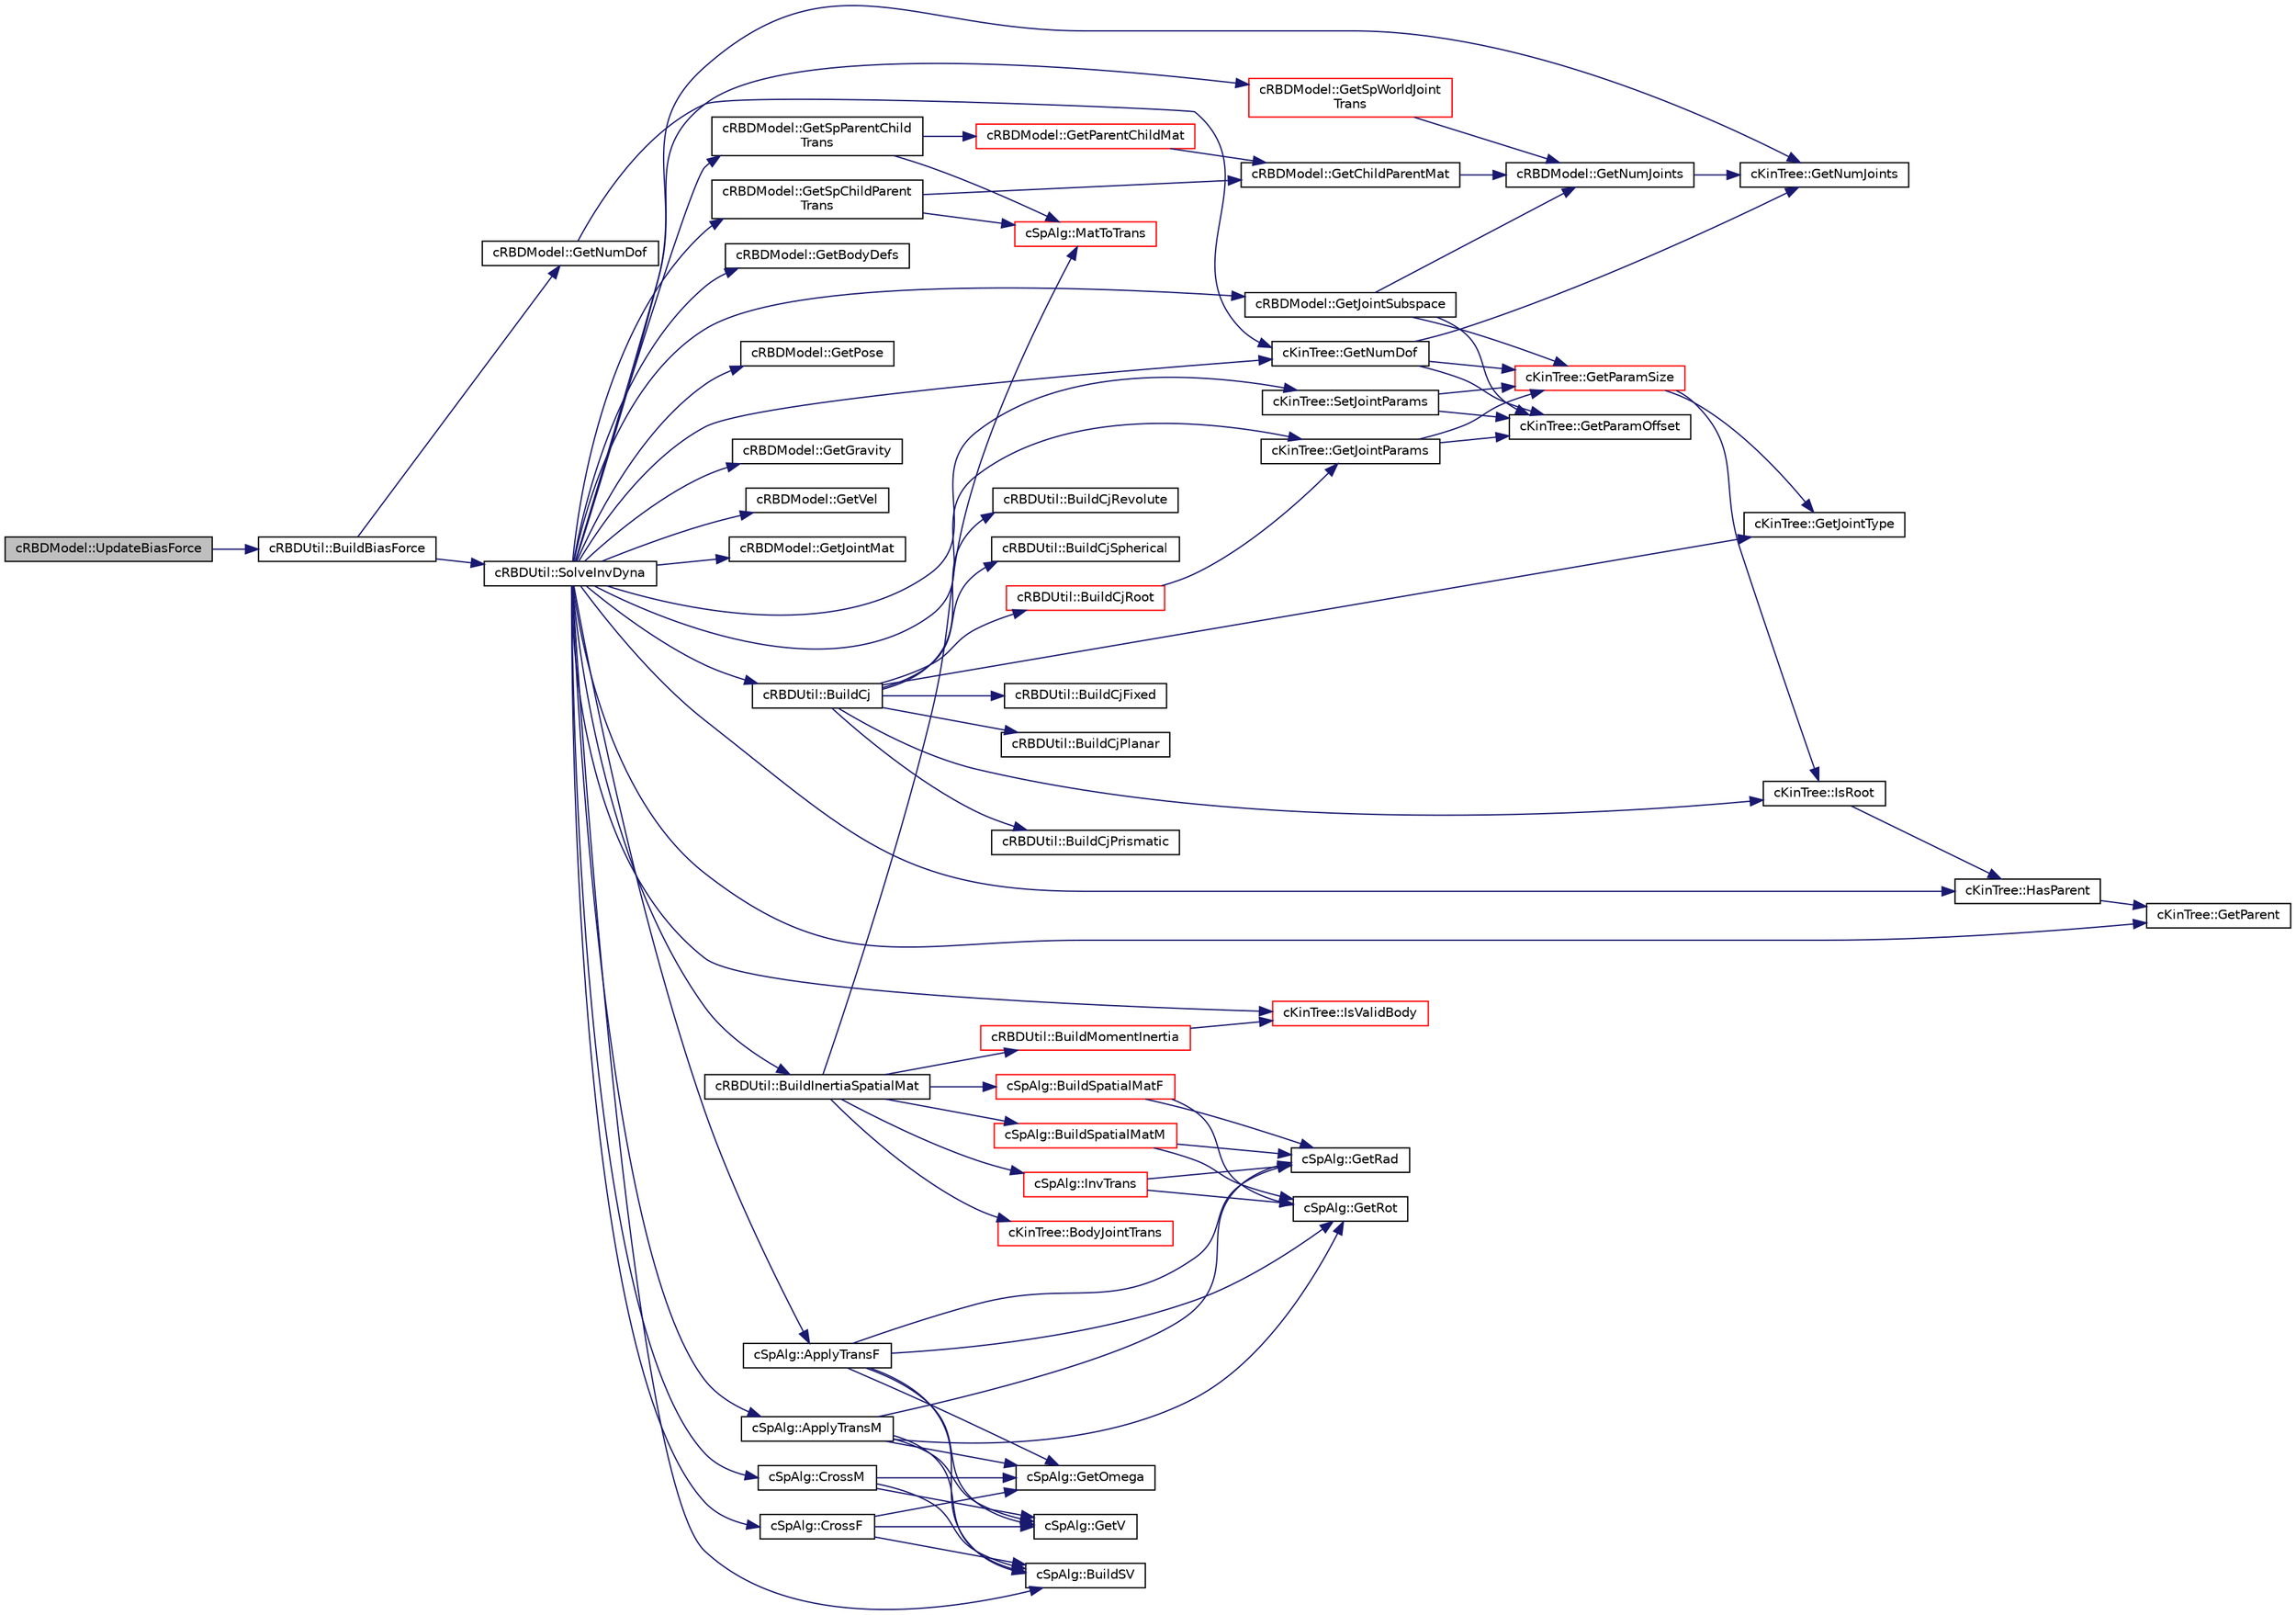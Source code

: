 digraph "cRBDModel::UpdateBiasForce"
{
 // LATEX_PDF_SIZE
  edge [fontname="Helvetica",fontsize="10",labelfontname="Helvetica",labelfontsize="10"];
  node [fontname="Helvetica",fontsize="10",shape=record];
  rankdir="LR";
  Node1 [label="cRBDModel::UpdateBiasForce",height=0.2,width=0.4,color="black", fillcolor="grey75", style="filled", fontcolor="black",tooltip=" "];
  Node1 -> Node2 [color="midnightblue",fontsize="10",style="solid",fontname="Helvetica"];
  Node2 [label="cRBDUtil::BuildBiasForce",height=0.2,width=0.4,color="black", fillcolor="white", style="filled",URL="$classc_r_b_d_util.html#a5ea3c5b2030a24e2228d161f8d5edc5d",tooltip=" "];
  Node2 -> Node3 [color="midnightblue",fontsize="10",style="solid",fontname="Helvetica"];
  Node3 [label="cRBDModel::GetNumDof",height=0.2,width=0.4,color="black", fillcolor="white", style="filled",URL="$classc_r_b_d_model.html#a22205a90ee15099d82b2ca32a8af6db7",tooltip=" "];
  Node3 -> Node4 [color="midnightblue",fontsize="10",style="solid",fontname="Helvetica"];
  Node4 [label="cKinTree::GetNumDof",height=0.2,width=0.4,color="black", fillcolor="white", style="filled",URL="$classc_kin_tree.html#abb4cab7f985f62308d4b36fdcd5c6145",tooltip=" "];
  Node4 -> Node5 [color="midnightblue",fontsize="10",style="solid",fontname="Helvetica"];
  Node5 [label="cKinTree::GetNumJoints",height=0.2,width=0.4,color="black", fillcolor="white", style="filled",URL="$classc_kin_tree.html#ac840b501e27e6ce46d208b7d033f21d4",tooltip=" "];
  Node4 -> Node6 [color="midnightblue",fontsize="10",style="solid",fontname="Helvetica"];
  Node6 [label="cKinTree::GetParamOffset",height=0.2,width=0.4,color="black", fillcolor="white", style="filled",URL="$classc_kin_tree.html#aba4aced4cc6c401006617e288e84e723",tooltip=" "];
  Node4 -> Node7 [color="midnightblue",fontsize="10",style="solid",fontname="Helvetica"];
  Node7 [label="cKinTree::GetParamSize",height=0.2,width=0.4,color="red", fillcolor="white", style="filled",URL="$classc_kin_tree.html#ad5d21e19a354b6e8f5406e9167f12161",tooltip=" "];
  Node7 -> Node9 [color="midnightblue",fontsize="10",style="solid",fontname="Helvetica"];
  Node9 [label="cKinTree::GetJointType",height=0.2,width=0.4,color="black", fillcolor="white", style="filled",URL="$classc_kin_tree.html#a891d52af51a7a1bced694634c2f70ee9",tooltip=" "];
  Node7 -> Node10 [color="midnightblue",fontsize="10",style="solid",fontname="Helvetica"];
  Node10 [label="cKinTree::IsRoot",height=0.2,width=0.4,color="black", fillcolor="white", style="filled",URL="$classc_kin_tree.html#ab4c2a8b42b254dc54e15e71684045a0a",tooltip=" "];
  Node10 -> Node11 [color="midnightblue",fontsize="10",style="solid",fontname="Helvetica"];
  Node11 [label="cKinTree::HasParent",height=0.2,width=0.4,color="black", fillcolor="white", style="filled",URL="$classc_kin_tree.html#a434aca959d5ef55a491381c7b8d90527",tooltip=" "];
  Node11 -> Node12 [color="midnightblue",fontsize="10",style="solid",fontname="Helvetica"];
  Node12 [label="cKinTree::GetParent",height=0.2,width=0.4,color="black", fillcolor="white", style="filled",URL="$classc_kin_tree.html#a593b283c1ce6a9fa8eb75cb9dc7396f6",tooltip=" "];
  Node2 -> Node13 [color="midnightblue",fontsize="10",style="solid",fontname="Helvetica"];
  Node13 [label="cRBDUtil::SolveInvDyna",height=0.2,width=0.4,color="black", fillcolor="white", style="filled",URL="$classc_r_b_d_util.html#ae2dc89644721027f09ba58f9c38b0b5c",tooltip=" "];
  Node13 -> Node14 [color="midnightblue",fontsize="10",style="solid",fontname="Helvetica"];
  Node14 [label="cSpAlg::ApplyTransF",height=0.2,width=0.4,color="black", fillcolor="white", style="filled",URL="$classc_sp_alg.html#a2eac0e29676ab3d3304eb88054c8ebe3",tooltip=" "];
  Node14 -> Node15 [color="midnightblue",fontsize="10",style="solid",fontname="Helvetica"];
  Node15 [label="cSpAlg::BuildSV",height=0.2,width=0.4,color="black", fillcolor="white", style="filled",URL="$classc_sp_alg.html#a5d8935f5eb6a88eb591a19ec414c1953",tooltip=" "];
  Node14 -> Node16 [color="midnightblue",fontsize="10",style="solid",fontname="Helvetica"];
  Node16 [label="cSpAlg::GetOmega",height=0.2,width=0.4,color="black", fillcolor="white", style="filled",URL="$classc_sp_alg.html#a1f6d2eed1bc8bee53540c8c027cea7f9",tooltip=" "];
  Node14 -> Node17 [color="midnightblue",fontsize="10",style="solid",fontname="Helvetica"];
  Node17 [label="cSpAlg::GetRad",height=0.2,width=0.4,color="black", fillcolor="white", style="filled",URL="$classc_sp_alg.html#af10329ae21e62779de182b68aec7b437",tooltip=" "];
  Node14 -> Node18 [color="midnightblue",fontsize="10",style="solid",fontname="Helvetica"];
  Node18 [label="cSpAlg::GetRot",height=0.2,width=0.4,color="black", fillcolor="white", style="filled",URL="$classc_sp_alg.html#a3c3fa40ec253c0bdf9cc2278da8656f6",tooltip=" "];
  Node14 -> Node19 [color="midnightblue",fontsize="10",style="solid",fontname="Helvetica"];
  Node19 [label="cSpAlg::GetV",height=0.2,width=0.4,color="black", fillcolor="white", style="filled",URL="$classc_sp_alg.html#a3c44fc96b8e8b13f6a208f05bc3db8d4",tooltip=" "];
  Node13 -> Node20 [color="midnightblue",fontsize="10",style="solid",fontname="Helvetica"];
  Node20 [label="cSpAlg::ApplyTransM",height=0.2,width=0.4,color="black", fillcolor="white", style="filled",URL="$classc_sp_alg.html#a665293137b4c80b2dc7cefdb4846a441",tooltip=" "];
  Node20 -> Node15 [color="midnightblue",fontsize="10",style="solid",fontname="Helvetica"];
  Node20 -> Node16 [color="midnightblue",fontsize="10",style="solid",fontname="Helvetica"];
  Node20 -> Node17 [color="midnightblue",fontsize="10",style="solid",fontname="Helvetica"];
  Node20 -> Node18 [color="midnightblue",fontsize="10",style="solid",fontname="Helvetica"];
  Node20 -> Node19 [color="midnightblue",fontsize="10",style="solid",fontname="Helvetica"];
  Node13 -> Node21 [color="midnightblue",fontsize="10",style="solid",fontname="Helvetica"];
  Node21 [label="cRBDUtil::BuildCj",height=0.2,width=0.4,color="black", fillcolor="white", style="filled",URL="$classc_r_b_d_util.html#ae63c6bb63c91b9f2a01d0de24d0122d3",tooltip=" "];
  Node21 -> Node22 [color="midnightblue",fontsize="10",style="solid",fontname="Helvetica"];
  Node22 [label="cRBDUtil::BuildCjFixed",height=0.2,width=0.4,color="black", fillcolor="white", style="filled",URL="$classc_r_b_d_util.html#a75182128ae0e42fed444bd71e7d1d51b",tooltip=" "];
  Node21 -> Node23 [color="midnightblue",fontsize="10",style="solid",fontname="Helvetica"];
  Node23 [label="cRBDUtil::BuildCjPlanar",height=0.2,width=0.4,color="black", fillcolor="white", style="filled",URL="$classc_r_b_d_util.html#a817ff6ca998c7e4caf16c0bccb855198",tooltip=" "];
  Node21 -> Node24 [color="midnightblue",fontsize="10",style="solid",fontname="Helvetica"];
  Node24 [label="cRBDUtil::BuildCjPrismatic",height=0.2,width=0.4,color="black", fillcolor="white", style="filled",URL="$classc_r_b_d_util.html#af93acbc3740fa56ee567f8f4066a38b7",tooltip=" "];
  Node21 -> Node25 [color="midnightblue",fontsize="10",style="solid",fontname="Helvetica"];
  Node25 [label="cRBDUtil::BuildCjRevolute",height=0.2,width=0.4,color="black", fillcolor="white", style="filled",URL="$classc_r_b_d_util.html#a7138ef53b1e56061dd1a52d46f3c6757",tooltip=" "];
  Node21 -> Node26 [color="midnightblue",fontsize="10",style="solid",fontname="Helvetica"];
  Node26 [label="cRBDUtil::BuildCjRoot",height=0.2,width=0.4,color="red", fillcolor="white", style="filled",URL="$classc_r_b_d_util.html#a5fa9ba2bb68a013ac31304b9a2c8f6e1",tooltip=" "];
  Node26 -> Node28 [color="midnightblue",fontsize="10",style="solid",fontname="Helvetica"];
  Node28 [label="cKinTree::GetJointParams",height=0.2,width=0.4,color="black", fillcolor="white", style="filled",URL="$classc_kin_tree.html#a37d938a4649290071fe9f57f302f2eb7",tooltip=" "];
  Node28 -> Node6 [color="midnightblue",fontsize="10",style="solid",fontname="Helvetica"];
  Node28 -> Node7 [color="midnightblue",fontsize="10",style="solid",fontname="Helvetica"];
  Node21 -> Node34 [color="midnightblue",fontsize="10",style="solid",fontname="Helvetica"];
  Node34 [label="cRBDUtil::BuildCjSpherical",height=0.2,width=0.4,color="black", fillcolor="white", style="filled",URL="$classc_r_b_d_util.html#a769752f9b2a3100eb0fec68d5b8253a3",tooltip=" "];
  Node21 -> Node9 [color="midnightblue",fontsize="10",style="solid",fontname="Helvetica"];
  Node21 -> Node10 [color="midnightblue",fontsize="10",style="solid",fontname="Helvetica"];
  Node13 -> Node35 [color="midnightblue",fontsize="10",style="solid",fontname="Helvetica"];
  Node35 [label="cRBDUtil::BuildInertiaSpatialMat",height=0.2,width=0.4,color="black", fillcolor="white", style="filled",URL="$classc_r_b_d_util.html#a1cfda7c297cf3905742e7d71bae2dea1",tooltip=" "];
  Node35 -> Node36 [color="midnightblue",fontsize="10",style="solid",fontname="Helvetica"];
  Node36 [label="cKinTree::BodyJointTrans",height=0.2,width=0.4,color="red", fillcolor="white", style="filled",URL="$classc_kin_tree.html#a9cc99303eec6fcbe70de0d7a60f130b2",tooltip=" "];
  Node35 -> Node43 [color="midnightblue",fontsize="10",style="solid",fontname="Helvetica"];
  Node43 [label="cRBDUtil::BuildMomentInertia",height=0.2,width=0.4,color="red", fillcolor="white", style="filled",URL="$classc_r_b_d_util.html#a3a4180ed766b6aeae94291caf1a403eb",tooltip=" "];
  Node43 -> Node49 [color="midnightblue",fontsize="10",style="solid",fontname="Helvetica"];
  Node49 [label="cKinTree::IsValidBody",height=0.2,width=0.4,color="red", fillcolor="white", style="filled",URL="$classc_kin_tree.html#a7cb2fe48a53a160808118b5df8ab50fd",tooltip=" "];
  Node35 -> Node50 [color="midnightblue",fontsize="10",style="solid",fontname="Helvetica"];
  Node50 [label="cSpAlg::BuildSpatialMatF",height=0.2,width=0.4,color="red", fillcolor="white", style="filled",URL="$classc_sp_alg.html#a02b57a145e63dbd60e38017112dfbc48",tooltip=" "];
  Node50 -> Node17 [color="midnightblue",fontsize="10",style="solid",fontname="Helvetica"];
  Node50 -> Node18 [color="midnightblue",fontsize="10",style="solid",fontname="Helvetica"];
  Node35 -> Node52 [color="midnightblue",fontsize="10",style="solid",fontname="Helvetica"];
  Node52 [label="cSpAlg::BuildSpatialMatM",height=0.2,width=0.4,color="red", fillcolor="white", style="filled",URL="$classc_sp_alg.html#a4c8a11956c9c54fbb44c75c1fa964b23",tooltip=" "];
  Node52 -> Node17 [color="midnightblue",fontsize="10",style="solid",fontname="Helvetica"];
  Node52 -> Node18 [color="midnightblue",fontsize="10",style="solid",fontname="Helvetica"];
  Node35 -> Node53 [color="midnightblue",fontsize="10",style="solid",fontname="Helvetica"];
  Node53 [label="cSpAlg::InvTrans",height=0.2,width=0.4,color="red", fillcolor="white", style="filled",URL="$classc_sp_alg.html#a4e45a6062fb70ee99f80f1054da1b51c",tooltip=" "];
  Node53 -> Node17 [color="midnightblue",fontsize="10",style="solid",fontname="Helvetica"];
  Node53 -> Node18 [color="midnightblue",fontsize="10",style="solid",fontname="Helvetica"];
  Node35 -> Node55 [color="midnightblue",fontsize="10",style="solid",fontname="Helvetica"];
  Node55 [label="cSpAlg::MatToTrans",height=0.2,width=0.4,color="red", fillcolor="white", style="filled",URL="$classc_sp_alg.html#a32389e7ba628f0a3ca2d22bfc2c114c2",tooltip=" "];
  Node13 -> Node15 [color="midnightblue",fontsize="10",style="solid",fontname="Helvetica"];
  Node13 -> Node56 [color="midnightblue",fontsize="10",style="solid",fontname="Helvetica"];
  Node56 [label="cSpAlg::CrossF",height=0.2,width=0.4,color="black", fillcolor="white", style="filled",URL="$classc_sp_alg.html#a24b0f9008ccb839adb2972a7c7c5fa8c",tooltip=" "];
  Node56 -> Node15 [color="midnightblue",fontsize="10",style="solid",fontname="Helvetica"];
  Node56 -> Node16 [color="midnightblue",fontsize="10",style="solid",fontname="Helvetica"];
  Node56 -> Node19 [color="midnightblue",fontsize="10",style="solid",fontname="Helvetica"];
  Node13 -> Node57 [color="midnightblue",fontsize="10",style="solid",fontname="Helvetica"];
  Node57 [label="cSpAlg::CrossM",height=0.2,width=0.4,color="black", fillcolor="white", style="filled",URL="$classc_sp_alg.html#ac30fee20da482ddea5b75d1040f048da",tooltip=" "];
  Node57 -> Node15 [color="midnightblue",fontsize="10",style="solid",fontname="Helvetica"];
  Node57 -> Node16 [color="midnightblue",fontsize="10",style="solid",fontname="Helvetica"];
  Node57 -> Node19 [color="midnightblue",fontsize="10",style="solid",fontname="Helvetica"];
  Node13 -> Node58 [color="midnightblue",fontsize="10",style="solid",fontname="Helvetica"];
  Node58 [label="cRBDModel::GetBodyDefs",height=0.2,width=0.4,color="black", fillcolor="white", style="filled",URL="$classc_r_b_d_model.html#a835a60da990de4d4bc34024e325d5877",tooltip=" "];
  Node13 -> Node59 [color="midnightblue",fontsize="10",style="solid",fontname="Helvetica"];
  Node59 [label="cRBDModel::GetGravity",height=0.2,width=0.4,color="black", fillcolor="white", style="filled",URL="$classc_r_b_d_model.html#a6b3b046d26f6c718f0a991fa18ba02be",tooltip=" "];
  Node13 -> Node60 [color="midnightblue",fontsize="10",style="solid",fontname="Helvetica"];
  Node60 [label="cRBDModel::GetJointMat",height=0.2,width=0.4,color="black", fillcolor="white", style="filled",URL="$classc_r_b_d_model.html#a9738bdd8014a0bece19bf29b36626aca",tooltip=" "];
  Node13 -> Node28 [color="midnightblue",fontsize="10",style="solid",fontname="Helvetica"];
  Node13 -> Node61 [color="midnightblue",fontsize="10",style="solid",fontname="Helvetica"];
  Node61 [label="cRBDModel::GetJointSubspace",height=0.2,width=0.4,color="black", fillcolor="white", style="filled",URL="$classc_r_b_d_model.html#a1432411c015f765c1296a87d8de1e4cf",tooltip=" "];
  Node61 -> Node62 [color="midnightblue",fontsize="10",style="solid",fontname="Helvetica"];
  Node62 [label="cRBDModel::GetNumJoints",height=0.2,width=0.4,color="black", fillcolor="white", style="filled",URL="$classc_r_b_d_model.html#a298f53d0242de63f24588d94ed82fcfb",tooltip=" "];
  Node62 -> Node5 [color="midnightblue",fontsize="10",style="solid",fontname="Helvetica"];
  Node61 -> Node6 [color="midnightblue",fontsize="10",style="solid",fontname="Helvetica"];
  Node61 -> Node7 [color="midnightblue",fontsize="10",style="solid",fontname="Helvetica"];
  Node13 -> Node4 [color="midnightblue",fontsize="10",style="solid",fontname="Helvetica"];
  Node13 -> Node5 [color="midnightblue",fontsize="10",style="solid",fontname="Helvetica"];
  Node13 -> Node12 [color="midnightblue",fontsize="10",style="solid",fontname="Helvetica"];
  Node13 -> Node63 [color="midnightblue",fontsize="10",style="solid",fontname="Helvetica"];
  Node63 [label="cRBDModel::GetPose",height=0.2,width=0.4,color="black", fillcolor="white", style="filled",URL="$classc_r_b_d_model.html#a7a86b33730e3becdd75f10f037021810",tooltip=" "];
  Node13 -> Node64 [color="midnightblue",fontsize="10",style="solid",fontname="Helvetica"];
  Node64 [label="cRBDModel::GetSpChildParent\lTrans",height=0.2,width=0.4,color="black", fillcolor="white", style="filled",URL="$classc_r_b_d_model.html#a16d3a0d3fcbb2e44c3ebc729a9407aa3",tooltip=" "];
  Node64 -> Node65 [color="midnightblue",fontsize="10",style="solid",fontname="Helvetica"];
  Node65 [label="cRBDModel::GetChildParentMat",height=0.2,width=0.4,color="black", fillcolor="white", style="filled",URL="$classc_r_b_d_model.html#ae7647c3eb1973ddd8865dffe4a4cce4e",tooltip=" "];
  Node65 -> Node62 [color="midnightblue",fontsize="10",style="solid",fontname="Helvetica"];
  Node64 -> Node55 [color="midnightblue",fontsize="10",style="solid",fontname="Helvetica"];
  Node13 -> Node66 [color="midnightblue",fontsize="10",style="solid",fontname="Helvetica"];
  Node66 [label="cRBDModel::GetSpParentChild\lTrans",height=0.2,width=0.4,color="black", fillcolor="white", style="filled",URL="$classc_r_b_d_model.html#a799d6242a5e3cd00086561bf1c87bfff",tooltip=" "];
  Node66 -> Node67 [color="midnightblue",fontsize="10",style="solid",fontname="Helvetica"];
  Node67 [label="cRBDModel::GetParentChildMat",height=0.2,width=0.4,color="red", fillcolor="white", style="filled",URL="$classc_r_b_d_model.html#a1053bee7f7c26eba929818b695c56366",tooltip=" "];
  Node67 -> Node65 [color="midnightblue",fontsize="10",style="solid",fontname="Helvetica"];
  Node66 -> Node55 [color="midnightblue",fontsize="10",style="solid",fontname="Helvetica"];
  Node13 -> Node69 [color="midnightblue",fontsize="10",style="solid",fontname="Helvetica"];
  Node69 [label="cRBDModel::GetSpWorldJoint\lTrans",height=0.2,width=0.4,color="red", fillcolor="white", style="filled",URL="$classc_r_b_d_model.html#ab417b2fd9e7b641926175bc740deccfb",tooltip=" "];
  Node69 -> Node62 [color="midnightblue",fontsize="10",style="solid",fontname="Helvetica"];
  Node13 -> Node71 [color="midnightblue",fontsize="10",style="solid",fontname="Helvetica"];
  Node71 [label="cRBDModel::GetVel",height=0.2,width=0.4,color="black", fillcolor="white", style="filled",URL="$classc_r_b_d_model.html#aee8b692bcdbe16a6485963519c834df8",tooltip=" "];
  Node13 -> Node11 [color="midnightblue",fontsize="10",style="solid",fontname="Helvetica"];
  Node13 -> Node49 [color="midnightblue",fontsize="10",style="solid",fontname="Helvetica"];
  Node13 -> Node72 [color="midnightblue",fontsize="10",style="solid",fontname="Helvetica"];
  Node72 [label="cKinTree::SetJointParams",height=0.2,width=0.4,color="black", fillcolor="white", style="filled",URL="$classc_kin_tree.html#ad18c5aabf46faa23e01dadd8e7169472",tooltip=" "];
  Node72 -> Node6 [color="midnightblue",fontsize="10",style="solid",fontname="Helvetica"];
  Node72 -> Node7 [color="midnightblue",fontsize="10",style="solid",fontname="Helvetica"];
}
